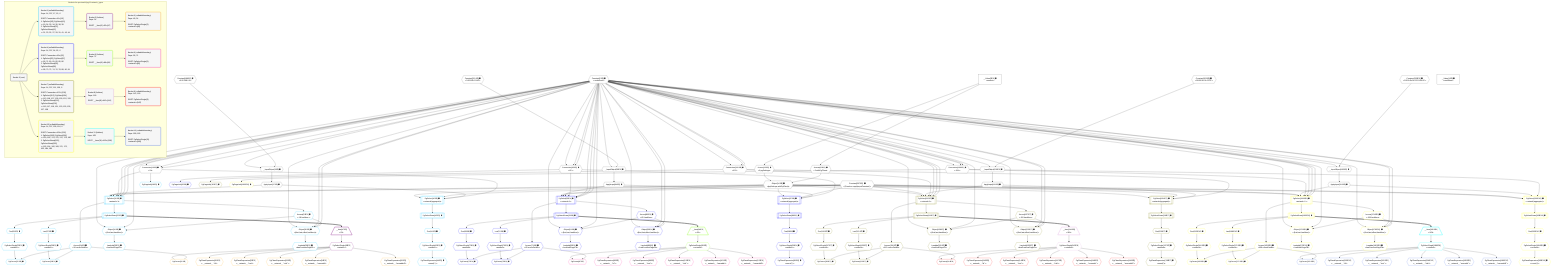 %%{init: {'themeVariables': { 'fontSize': '12px'}}}%%
graph TD
    classDef path fill:#eee,stroke:#000,color:#000
    classDef plan fill:#fff,stroke-width:1px,color:#000
    classDef itemplan fill:#fff,stroke-width:2px,color:#000
    classDef unbatchedplan fill:#dff,stroke-width:1px,color:#000
    classDef sideeffectplan fill:#fcc,stroke-width:2px,color:#000
    classDef bucket fill:#f6f6f6,color:#000,stroke-width:2px,text-align:left


    %% plan dependencies
    Connection15{{"Connection[15∈0] ➊<br />ᐸ11ᐳ"}}:::plan
    Constant6{{"Constant[6∈0] ➊<br />ᐸundefinedᐳ"}}:::plan
    Constant6 & Constant6 & Constant6 --> Connection15
    Connection62{{"Connection[62∈0] ➊<br />ᐸ60ᐳ"}}:::plan
    Constant6 & Constant6 & Constant6 --> Connection62
    Connection109{{"Connection[109∈0] ➊<br />ᐸ107ᐳ"}}:::plan
    Constant6 & Constant6 & Constant6 --> Connection109
    Connection156{{"Connection[156∈0] ➊<br />ᐸ154ᐳ"}}:::plan
    Constant6 & Constant6 & Constant6 --> Connection156
    __InputObject9{{"__InputObject[9∈0] ➊"}}:::plan
    Constant199{{"Constant[199∈0] ➊<br />ᐸ'192.168.0.0'ᐳ"}}:::plan
    Constant6 & Constant199 --> __InputObject9
    Object14{{"Object[14∈0] ➊<br />ᐸ{pgSettings,withPgClient}ᐳ"}}:::plan
    Access12{{"Access[12∈0] ➊<br />ᐸ2.pgSettingsᐳ"}}:::plan
    Access13{{"Access[13∈0] ➊<br />ᐸ2.withPgClientᐳ"}}:::plan
    Access12 & Access13 --> Object14
    __InputObject58{{"__InputObject[58∈0] ➊"}}:::plan
    Constant201{{"Constant[201∈0] ➊<br />ᐸ'192.168.0.0/16'ᐳ"}}:::plan
    Constant6 & Constant201 --> __InputObject58
    __InputObject105{{"__InputObject[105∈0] ➊"}}:::plan
    Constant203{{"Constant[203∈0] ➊<br />ᐸ'08:00:2b:01:02:03'ᐳ"}}:::plan
    Constant6 & Constant203 --> __InputObject105
    __InputObject152{{"__InputObject[152∈0] ➊"}}:::plan
    Constant205{{"Constant[205∈0] ➊<br />ᐸ'08:00:2b:01:02:03:04:05'ᐳ"}}:::plan
    Constant6 & Constant205 --> __InputObject152
    __Value2["__Value[2∈0] ➊<br />ᐸcontextᐳ"]:::plan
    __Value2 --> Access12
    __Value2 --> Access13
    ApplyInput17{{"ApplyInput[17∈0] ➊"}}:::plan
    __InputObject9 --> ApplyInput17
    ApplyInput64{{"ApplyInput[64∈0] ➊"}}:::plan
    __InputObject58 --> ApplyInput64
    ApplyInput111{{"ApplyInput[111∈0] ➊"}}:::plan
    __InputObject105 --> ApplyInput111
    ApplyInput158{{"ApplyInput[158∈0] ➊"}}:::plan
    __InputObject152 --> ApplyInput158
    __Value4["__Value[4∈0] ➊<br />ᐸrootValueᐳ"]:::plan
    Constant207{{"Constant[207∈0] ➊<br />ᐸ[Function: applyInputConstant]ᐳ"}}:::plan
    PgSelect18[["PgSelect[18∈1] ➊<br />ᐸnetwork+1ᐳ"]]:::plan
    Object14 & Constant207 & ApplyInput17 & Connection15 & Constant6 & Constant6 & Constant6 --> PgSelect18
    Object38{{"Object[38∈1] ➊<br />ᐸ{first,last,offset,hasMore}ᐳ"}}:::plan
    Access33{{"Access[33∈1] ➊<br />ᐸ18.hasMoreᐳ"}}:::plan
    Constant6 & Constant6 & Constant6 & Access33 --> Object38
    PgSelect40[["PgSelect[40∈1] ➊<br />ᐸnetwork(aggregate)ᐳ"]]:::plan
    Object14 & Constant207 & ApplyInput17 & Connection15 --> PgSelect40
    Object34{{"Object[34∈1] ➊<br />ᐸ{first,last,hasMore}ᐳ"}}:::plan
    Constant6 & Constant6 & Access33 --> Object34
    PgCursor25{{"PgCursor[25∈1] ➊"}}:::plan
    PgSelectSingle23{{"PgSelectSingle[23∈1] ➊<br />ᐸnetworkᐳ"}}:::plan
    Access24{{"Access[24∈1] ➊<br />ᐸ18.cursorDetailsᐳ"}}:::plan
    PgSelectSingle23 & Access24 --> PgCursor25
    PgCursor31{{"PgCursor[31∈1] ➊"}}:::plan
    PgSelectSingle29{{"PgSelectSingle[29∈1] ➊<br />ᐸnetworkᐳ"}}:::plan
    PgSelectSingle29 & Access24 --> PgCursor31
    PgPageInfo19{{"PgPageInfo[19∈1] ➊"}}:::plan
    Connection15 --> PgPageInfo19
    First21{{"First[21∈1] ➊"}}:::plan
    PgSelectRows22[["PgSelectRows[22∈1] ➊"]]:::plan
    PgSelectRows22 --> First21
    PgSelect18 --> PgSelectRows22
    First21 --> PgSelectSingle23
    PgSelect18 --> Access24
    Last27{{"Last[27∈1] ➊"}}:::plan
    PgSelectRows22 --> Last27
    Last27 --> PgSelectSingle29
    PgSelect18 --> Access33
    Lambda35{{"Lambda[35∈1] ➊<br />ᐸhasNextPageCbᐳ"}}:::plan
    Object34 --> Lambda35
    Lambda39{{"Lambda[39∈1] ➊<br />ᐸhasPreviousPageCbᐳ"}}:::plan
    Object38 --> Lambda39
    First41{{"First[41∈1] ➊"}}:::plan
    PgSelectRows42[["PgSelectRows[42∈1] ➊"]]:::plan
    PgSelectRows42 --> First41
    PgSelect40 --> PgSelectRows42
    PgSelectSingle43{{"PgSelectSingle[43∈1] ➊<br />ᐸnetworkᐳ"}}:::plan
    First41 --> PgSelectSingle43
    PgClassExpression44{{"PgClassExpression[44∈1] ➊<br />ᐸcount(*)ᐳ"}}:::plan
    PgSelectSingle43 --> PgClassExpression44
    __Item47[/"__Item[47∈2]<br />ᐸ22ᐳ"\]:::itemplan
    PgSelectRows22 ==> __Item47
    PgSelectSingle48{{"PgSelectSingle[48∈2]<br />ᐸnetworkᐳ"}}:::plan
    __Item47 --> PgSelectSingle48
    PgCursor50{{"PgCursor[50∈3]"}}:::plan
    PgSelectSingle48 & Access24 --> PgCursor50
    PgClassExpression51{{"PgClassExpression[51∈3]<br />ᐸ__network__.”id”ᐳ"}}:::plan
    PgSelectSingle48 --> PgClassExpression51
    PgClassExpression52{{"PgClassExpression[52∈3]<br />ᐸ__network__.”inet”ᐳ"}}:::plan
    PgSelectSingle48 --> PgClassExpression52
    PgClassExpression53{{"PgClassExpression[53∈3]<br />ᐸ__network__.”cidr”ᐳ"}}:::plan
    PgSelectSingle48 --> PgClassExpression53
    PgClassExpression54{{"PgClassExpression[54∈3]<br />ᐸ__network__.”macaddr”ᐳ"}}:::plan
    PgSelectSingle48 --> PgClassExpression54
    PgClassExpression55{{"PgClassExpression[55∈3]<br />ᐸ__network__.”macaddr8”ᐳ"}}:::plan
    PgSelectSingle48 --> PgClassExpression55
    PgSelect65[["PgSelect[65∈4] ➊<br />ᐸnetwork+1ᐳ"]]:::plan
    Object14 & Constant207 & ApplyInput64 & Connection62 & Constant6 & Constant6 & Constant6 --> PgSelect65
    Object85{{"Object[85∈4] ➊<br />ᐸ{first,last,offset,hasMore}ᐳ"}}:::plan
    Access80{{"Access[80∈4] ➊<br />ᐸ65.hasMoreᐳ"}}:::plan
    Constant6 & Constant6 & Constant6 & Access80 --> Object85
    PgSelect87[["PgSelect[87∈4] ➊<br />ᐸnetwork(aggregate)ᐳ"]]:::plan
    Object14 & Constant207 & ApplyInput64 & Connection62 --> PgSelect87
    Object81{{"Object[81∈4] ➊<br />ᐸ{first,last,hasMore}ᐳ"}}:::plan
    Constant6 & Constant6 & Access80 --> Object81
    PgCursor72{{"PgCursor[72∈4] ➊"}}:::plan
    PgSelectSingle70{{"PgSelectSingle[70∈4] ➊<br />ᐸnetworkᐳ"}}:::plan
    Access71{{"Access[71∈4] ➊<br />ᐸ65.cursorDetailsᐳ"}}:::plan
    PgSelectSingle70 & Access71 --> PgCursor72
    PgCursor78{{"PgCursor[78∈4] ➊"}}:::plan
    PgSelectSingle76{{"PgSelectSingle[76∈4] ➊<br />ᐸnetworkᐳ"}}:::plan
    PgSelectSingle76 & Access71 --> PgCursor78
    PgPageInfo66{{"PgPageInfo[66∈4] ➊"}}:::plan
    Connection62 --> PgPageInfo66
    First68{{"First[68∈4] ➊"}}:::plan
    PgSelectRows69[["PgSelectRows[69∈4] ➊"]]:::plan
    PgSelectRows69 --> First68
    PgSelect65 --> PgSelectRows69
    First68 --> PgSelectSingle70
    PgSelect65 --> Access71
    Last74{{"Last[74∈4] ➊"}}:::plan
    PgSelectRows69 --> Last74
    Last74 --> PgSelectSingle76
    PgSelect65 --> Access80
    Lambda82{{"Lambda[82∈4] ➊<br />ᐸhasNextPageCbᐳ"}}:::plan
    Object81 --> Lambda82
    Lambda86{{"Lambda[86∈4] ➊<br />ᐸhasPreviousPageCbᐳ"}}:::plan
    Object85 --> Lambda86
    First88{{"First[88∈4] ➊"}}:::plan
    PgSelectRows89[["PgSelectRows[89∈4] ➊"]]:::plan
    PgSelectRows89 --> First88
    PgSelect87 --> PgSelectRows89
    PgSelectSingle90{{"PgSelectSingle[90∈4] ➊<br />ᐸnetworkᐳ"}}:::plan
    First88 --> PgSelectSingle90
    PgClassExpression91{{"PgClassExpression[91∈4] ➊<br />ᐸcount(*)ᐳ"}}:::plan
    PgSelectSingle90 --> PgClassExpression91
    __Item94[/"__Item[94∈5]<br />ᐸ69ᐳ"\]:::itemplan
    PgSelectRows69 ==> __Item94
    PgSelectSingle95{{"PgSelectSingle[95∈5]<br />ᐸnetworkᐳ"}}:::plan
    __Item94 --> PgSelectSingle95
    PgCursor97{{"PgCursor[97∈6]"}}:::plan
    PgSelectSingle95 & Access71 --> PgCursor97
    PgClassExpression98{{"PgClassExpression[98∈6]<br />ᐸ__network__.”id”ᐳ"}}:::plan
    PgSelectSingle95 --> PgClassExpression98
    PgClassExpression99{{"PgClassExpression[99∈6]<br />ᐸ__network__.”inet”ᐳ"}}:::plan
    PgSelectSingle95 --> PgClassExpression99
    PgClassExpression100{{"PgClassExpression[100∈6]<br />ᐸ__network__.”cidr”ᐳ"}}:::plan
    PgSelectSingle95 --> PgClassExpression100
    PgClassExpression101{{"PgClassExpression[101∈6]<br />ᐸ__network__.”macaddr”ᐳ"}}:::plan
    PgSelectSingle95 --> PgClassExpression101
    PgClassExpression102{{"PgClassExpression[102∈6]<br />ᐸ__network__.”macaddr8”ᐳ"}}:::plan
    PgSelectSingle95 --> PgClassExpression102
    PgSelect112[["PgSelect[112∈7] ➊<br />ᐸnetwork+1ᐳ"]]:::plan
    Object14 & Constant207 & ApplyInput111 & Connection109 & Constant6 & Constant6 & Constant6 --> PgSelect112
    Object132{{"Object[132∈7] ➊<br />ᐸ{first,last,offset,hasMore}ᐳ"}}:::plan
    Access127{{"Access[127∈7] ➊<br />ᐸ112.hasMoreᐳ"}}:::plan
    Constant6 & Constant6 & Constant6 & Access127 --> Object132
    PgSelect134[["PgSelect[134∈7] ➊<br />ᐸnetwork(aggregate)ᐳ"]]:::plan
    Object14 & Constant207 & ApplyInput111 & Connection109 --> PgSelect134
    Object128{{"Object[128∈7] ➊<br />ᐸ{first,last,hasMore}ᐳ"}}:::plan
    Constant6 & Constant6 & Access127 --> Object128
    PgCursor119{{"PgCursor[119∈7] ➊"}}:::plan
    PgSelectSingle117{{"PgSelectSingle[117∈7] ➊<br />ᐸnetworkᐳ"}}:::plan
    Access118{{"Access[118∈7] ➊<br />ᐸ112.cursorDetailsᐳ"}}:::plan
    PgSelectSingle117 & Access118 --> PgCursor119
    PgCursor125{{"PgCursor[125∈7] ➊"}}:::plan
    PgSelectSingle123{{"PgSelectSingle[123∈7] ➊<br />ᐸnetworkᐳ"}}:::plan
    PgSelectSingle123 & Access118 --> PgCursor125
    PgPageInfo113{{"PgPageInfo[113∈7] ➊"}}:::plan
    Connection109 --> PgPageInfo113
    First115{{"First[115∈7] ➊"}}:::plan
    PgSelectRows116[["PgSelectRows[116∈7] ➊"]]:::plan
    PgSelectRows116 --> First115
    PgSelect112 --> PgSelectRows116
    First115 --> PgSelectSingle117
    PgSelect112 --> Access118
    Last121{{"Last[121∈7] ➊"}}:::plan
    PgSelectRows116 --> Last121
    Last121 --> PgSelectSingle123
    PgSelect112 --> Access127
    Lambda129{{"Lambda[129∈7] ➊<br />ᐸhasNextPageCbᐳ"}}:::plan
    Object128 --> Lambda129
    Lambda133{{"Lambda[133∈7] ➊<br />ᐸhasPreviousPageCbᐳ"}}:::plan
    Object132 --> Lambda133
    First135{{"First[135∈7] ➊"}}:::plan
    PgSelectRows136[["PgSelectRows[136∈7] ➊"]]:::plan
    PgSelectRows136 --> First135
    PgSelect134 --> PgSelectRows136
    PgSelectSingle137{{"PgSelectSingle[137∈7] ➊<br />ᐸnetworkᐳ"}}:::plan
    First135 --> PgSelectSingle137
    PgClassExpression138{{"PgClassExpression[138∈7] ➊<br />ᐸcount(*)ᐳ"}}:::plan
    PgSelectSingle137 --> PgClassExpression138
    __Item141[/"__Item[141∈8]<br />ᐸ116ᐳ"\]:::itemplan
    PgSelectRows116 ==> __Item141
    PgSelectSingle142{{"PgSelectSingle[142∈8]<br />ᐸnetworkᐳ"}}:::plan
    __Item141 --> PgSelectSingle142
    PgCursor144{{"PgCursor[144∈9]"}}:::plan
    PgSelectSingle142 & Access118 --> PgCursor144
    PgClassExpression145{{"PgClassExpression[145∈9]<br />ᐸ__network__.”id”ᐳ"}}:::plan
    PgSelectSingle142 --> PgClassExpression145
    PgClassExpression146{{"PgClassExpression[146∈9]<br />ᐸ__network__.”inet”ᐳ"}}:::plan
    PgSelectSingle142 --> PgClassExpression146
    PgClassExpression147{{"PgClassExpression[147∈9]<br />ᐸ__network__.”cidr”ᐳ"}}:::plan
    PgSelectSingle142 --> PgClassExpression147
    PgClassExpression148{{"PgClassExpression[148∈9]<br />ᐸ__network__.”macaddr”ᐳ"}}:::plan
    PgSelectSingle142 --> PgClassExpression148
    PgClassExpression149{{"PgClassExpression[149∈9]<br />ᐸ__network__.”macaddr8”ᐳ"}}:::plan
    PgSelectSingle142 --> PgClassExpression149
    PgSelect159[["PgSelect[159∈10] ➊<br />ᐸnetwork+1ᐳ"]]:::plan
    Object14 & Constant207 & ApplyInput158 & Connection156 & Constant6 & Constant6 & Constant6 --> PgSelect159
    Object179{{"Object[179∈10] ➊<br />ᐸ{first,last,offset,hasMore}ᐳ"}}:::plan
    Access174{{"Access[174∈10] ➊<br />ᐸ159.hasMoreᐳ"}}:::plan
    Constant6 & Constant6 & Constant6 & Access174 --> Object179
    PgSelect181[["PgSelect[181∈10] ➊<br />ᐸnetwork(aggregate)ᐳ"]]:::plan
    Object14 & Constant207 & ApplyInput158 & Connection156 --> PgSelect181
    Object175{{"Object[175∈10] ➊<br />ᐸ{first,last,hasMore}ᐳ"}}:::plan
    Constant6 & Constant6 & Access174 --> Object175
    PgCursor166{{"PgCursor[166∈10] ➊"}}:::plan
    PgSelectSingle164{{"PgSelectSingle[164∈10] ➊<br />ᐸnetworkᐳ"}}:::plan
    Access165{{"Access[165∈10] ➊<br />ᐸ159.cursorDetailsᐳ"}}:::plan
    PgSelectSingle164 & Access165 --> PgCursor166
    PgCursor172{{"PgCursor[172∈10] ➊"}}:::plan
    PgSelectSingle170{{"PgSelectSingle[170∈10] ➊<br />ᐸnetworkᐳ"}}:::plan
    PgSelectSingle170 & Access165 --> PgCursor172
    PgPageInfo160{{"PgPageInfo[160∈10] ➊"}}:::plan
    Connection156 --> PgPageInfo160
    First162{{"First[162∈10] ➊"}}:::plan
    PgSelectRows163[["PgSelectRows[163∈10] ➊"]]:::plan
    PgSelectRows163 --> First162
    PgSelect159 --> PgSelectRows163
    First162 --> PgSelectSingle164
    PgSelect159 --> Access165
    Last168{{"Last[168∈10] ➊"}}:::plan
    PgSelectRows163 --> Last168
    Last168 --> PgSelectSingle170
    PgSelect159 --> Access174
    Lambda176{{"Lambda[176∈10] ➊<br />ᐸhasNextPageCbᐳ"}}:::plan
    Object175 --> Lambda176
    Lambda180{{"Lambda[180∈10] ➊<br />ᐸhasPreviousPageCbᐳ"}}:::plan
    Object179 --> Lambda180
    First182{{"First[182∈10] ➊"}}:::plan
    PgSelectRows183[["PgSelectRows[183∈10] ➊"]]:::plan
    PgSelectRows183 --> First182
    PgSelect181 --> PgSelectRows183
    PgSelectSingle184{{"PgSelectSingle[184∈10] ➊<br />ᐸnetworkᐳ"}}:::plan
    First182 --> PgSelectSingle184
    PgClassExpression185{{"PgClassExpression[185∈10] ➊<br />ᐸcount(*)ᐳ"}}:::plan
    PgSelectSingle184 --> PgClassExpression185
    __Item188[/"__Item[188∈11]<br />ᐸ163ᐳ"\]:::itemplan
    PgSelectRows163 ==> __Item188
    PgSelectSingle189{{"PgSelectSingle[189∈11]<br />ᐸnetworkᐳ"}}:::plan
    __Item188 --> PgSelectSingle189
    PgCursor191{{"PgCursor[191∈12]"}}:::plan
    PgSelectSingle189 & Access165 --> PgCursor191
    PgClassExpression192{{"PgClassExpression[192∈12]<br />ᐸ__network__.”id”ᐳ"}}:::plan
    PgSelectSingle189 --> PgClassExpression192
    PgClassExpression193{{"PgClassExpression[193∈12]<br />ᐸ__network__.”inet”ᐳ"}}:::plan
    PgSelectSingle189 --> PgClassExpression193
    PgClassExpression194{{"PgClassExpression[194∈12]<br />ᐸ__network__.”cidr”ᐳ"}}:::plan
    PgSelectSingle189 --> PgClassExpression194
    PgClassExpression195{{"PgClassExpression[195∈12]<br />ᐸ__network__.”macaddr”ᐳ"}}:::plan
    PgSelectSingle189 --> PgClassExpression195
    PgClassExpression196{{"PgClassExpression[196∈12]<br />ᐸ__network__.”macaddr8”ᐳ"}}:::plan
    PgSelectSingle189 --> PgClassExpression196

    %% define steps

    subgraph "Buckets for queries/v4/pg11.network_types"
    Bucket0("Bucket 0 (root)"):::bucket
    classDef bucket0 stroke:#696969
    class Bucket0,__Value2,__Value4,Constant6,__InputObject9,Access12,Access13,Object14,Connection15,ApplyInput17,__InputObject58,Connection62,ApplyInput64,__InputObject105,Connection109,ApplyInput111,__InputObject152,Connection156,ApplyInput158,Constant199,Constant201,Constant203,Constant205,Constant207 bucket0
    Bucket1("Bucket 1 (nullableBoundary)<br />Deps: 14, 207, 17, 15, 6<br /><br />ROOT Connectionᐸ11ᐳ[15]<br />1: PgSelect[18], PgSelect[40]<br />ᐳ: 19, 24, 33, 34, 35, 38, 39<br />2: PgSelectRows[22], PgSelectRows[42]<br />ᐳ: 21, 23, 25, 27, 29, 31, 41, 43, 44"):::bucket
    classDef bucket1 stroke:#00bfff
    class Bucket1,PgSelect18,PgPageInfo19,First21,PgSelectRows22,PgSelectSingle23,Access24,PgCursor25,Last27,PgSelectSingle29,PgCursor31,Access33,Object34,Lambda35,Object38,Lambda39,PgSelect40,First41,PgSelectRows42,PgSelectSingle43,PgClassExpression44 bucket1
    Bucket2("Bucket 2 (listItem)<br />Deps: 24<br /><br />ROOT __Item{2}ᐸ22ᐳ[47]"):::bucket
    classDef bucket2 stroke:#7f007f
    class Bucket2,__Item47,PgSelectSingle48 bucket2
    Bucket3("Bucket 3 (nullableBoundary)<br />Deps: 48, 24<br /><br />ROOT PgSelectSingle{2}ᐸnetworkᐳ[48]"):::bucket
    classDef bucket3 stroke:#ffa500
    class Bucket3,PgCursor50,PgClassExpression51,PgClassExpression52,PgClassExpression53,PgClassExpression54,PgClassExpression55 bucket3
    Bucket4("Bucket 4 (nullableBoundary)<br />Deps: 14, 207, 64, 62, 6<br /><br />ROOT Connectionᐸ60ᐳ[62]<br />1: PgSelect[65], PgSelect[87]<br />ᐳ: 66, 71, 80, 81, 82, 85, 86<br />2: PgSelectRows[69], PgSelectRows[89]<br />ᐳ: 68, 70, 72, 74, 76, 78, 88, 90, 91"):::bucket
    classDef bucket4 stroke:#0000ff
    class Bucket4,PgSelect65,PgPageInfo66,First68,PgSelectRows69,PgSelectSingle70,Access71,PgCursor72,Last74,PgSelectSingle76,PgCursor78,Access80,Object81,Lambda82,Object85,Lambda86,PgSelect87,First88,PgSelectRows89,PgSelectSingle90,PgClassExpression91 bucket4
    Bucket5("Bucket 5 (listItem)<br />Deps: 71<br /><br />ROOT __Item{5}ᐸ69ᐳ[94]"):::bucket
    classDef bucket5 stroke:#7fff00
    class Bucket5,__Item94,PgSelectSingle95 bucket5
    Bucket6("Bucket 6 (nullableBoundary)<br />Deps: 95, 71<br /><br />ROOT PgSelectSingle{5}ᐸnetworkᐳ[95]"):::bucket
    classDef bucket6 stroke:#ff1493
    class Bucket6,PgCursor97,PgClassExpression98,PgClassExpression99,PgClassExpression100,PgClassExpression101,PgClassExpression102 bucket6
    Bucket7("Bucket 7 (nullableBoundary)<br />Deps: 14, 207, 111, 109, 6<br /><br />ROOT Connectionᐸ107ᐳ[109]<br />1: PgSelect[112], PgSelect[134]<br />ᐳ: 113, 118, 127, 128, 129, 132, 133<br />2: PgSelectRows[116], PgSelectRows[136]<br />ᐳ: 115, 117, 119, 121, 123, 125, 135, 137, 138"):::bucket
    classDef bucket7 stroke:#808000
    class Bucket7,PgSelect112,PgPageInfo113,First115,PgSelectRows116,PgSelectSingle117,Access118,PgCursor119,Last121,PgSelectSingle123,PgCursor125,Access127,Object128,Lambda129,Object132,Lambda133,PgSelect134,First135,PgSelectRows136,PgSelectSingle137,PgClassExpression138 bucket7
    Bucket8("Bucket 8 (listItem)<br />Deps: 118<br /><br />ROOT __Item{8}ᐸ116ᐳ[141]"):::bucket
    classDef bucket8 stroke:#dda0dd
    class Bucket8,__Item141,PgSelectSingle142 bucket8
    Bucket9("Bucket 9 (nullableBoundary)<br />Deps: 142, 118<br /><br />ROOT PgSelectSingle{8}ᐸnetworkᐳ[142]"):::bucket
    classDef bucket9 stroke:#ff0000
    class Bucket9,PgCursor144,PgClassExpression145,PgClassExpression146,PgClassExpression147,PgClassExpression148,PgClassExpression149 bucket9
    Bucket10("Bucket 10 (nullableBoundary)<br />Deps: 14, 207, 158, 156, 6<br /><br />ROOT Connectionᐸ154ᐳ[156]<br />1: PgSelect[159], PgSelect[181]<br />ᐳ: 160, 165, 174, 175, 176, 179, 180<br />2: PgSelectRows[163], PgSelectRows[183]<br />ᐳ: 162, 164, 166, 168, 170, 172, 182, 184, 185"):::bucket
    classDef bucket10 stroke:#ffff00
    class Bucket10,PgSelect159,PgPageInfo160,First162,PgSelectRows163,PgSelectSingle164,Access165,PgCursor166,Last168,PgSelectSingle170,PgCursor172,Access174,Object175,Lambda176,Object179,Lambda180,PgSelect181,First182,PgSelectRows183,PgSelectSingle184,PgClassExpression185 bucket10
    Bucket11("Bucket 11 (listItem)<br />Deps: 165<br /><br />ROOT __Item{11}ᐸ163ᐳ[188]"):::bucket
    classDef bucket11 stroke:#00ffff
    class Bucket11,__Item188,PgSelectSingle189 bucket11
    Bucket12("Bucket 12 (nullableBoundary)<br />Deps: 189, 165<br /><br />ROOT PgSelectSingle{11}ᐸnetworkᐳ[189]"):::bucket
    classDef bucket12 stroke:#4169e1
    class Bucket12,PgCursor191,PgClassExpression192,PgClassExpression193,PgClassExpression194,PgClassExpression195,PgClassExpression196 bucket12
    Bucket0 --> Bucket1 & Bucket4 & Bucket7 & Bucket10
    Bucket1 --> Bucket2
    Bucket2 --> Bucket3
    Bucket4 --> Bucket5
    Bucket5 --> Bucket6
    Bucket7 --> Bucket8
    Bucket8 --> Bucket9
    Bucket10 --> Bucket11
    Bucket11 --> Bucket12
    end
